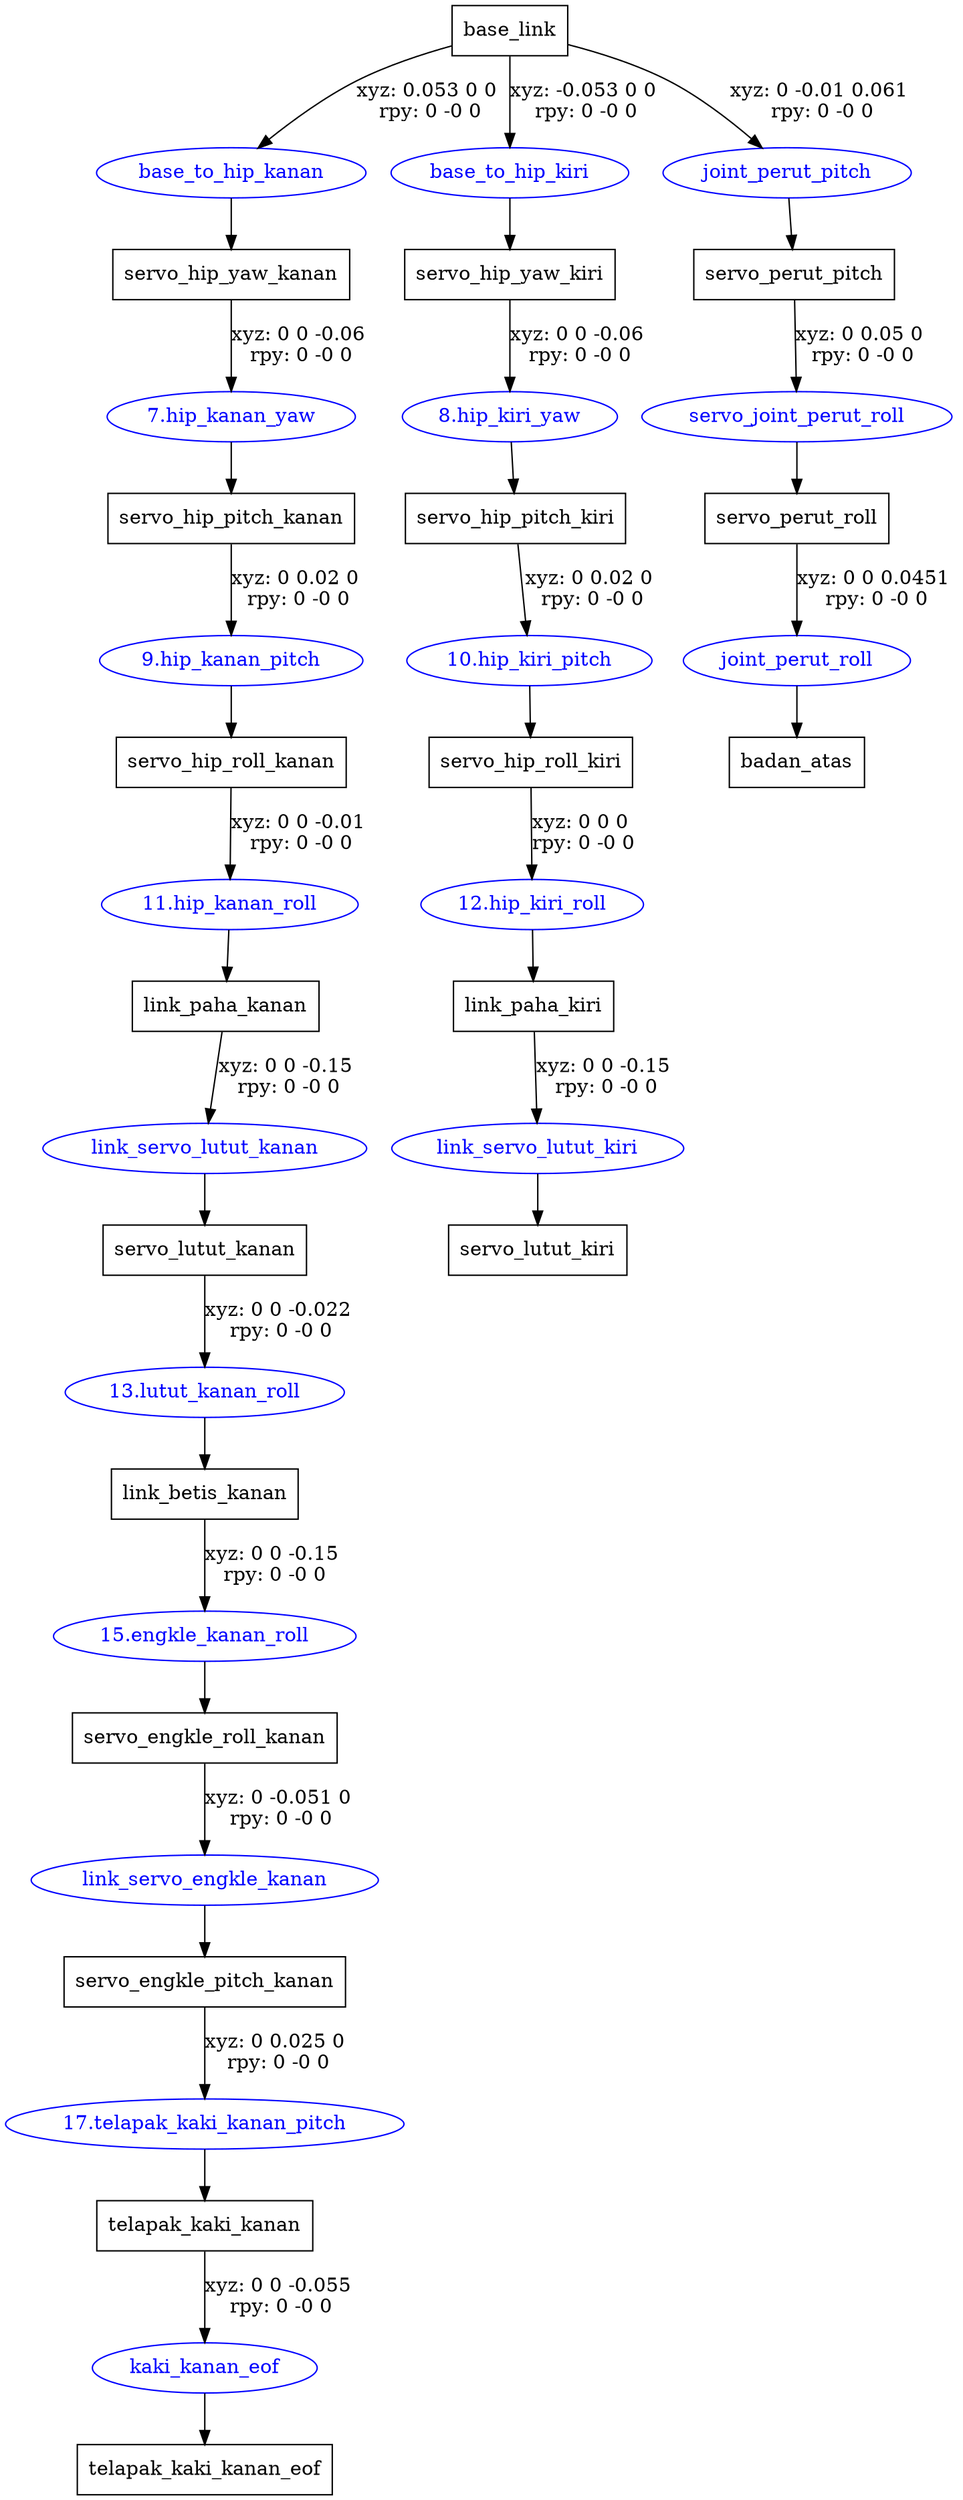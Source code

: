 digraph G {
node [shape=box];
"base_link" [label="base_link"];
"servo_hip_yaw_kanan" [label="servo_hip_yaw_kanan"];
"servo_hip_pitch_kanan" [label="servo_hip_pitch_kanan"];
"servo_hip_roll_kanan" [label="servo_hip_roll_kanan"];
"link_paha_kanan" [label="link_paha_kanan"];
"servo_lutut_kanan" [label="servo_lutut_kanan"];
"link_betis_kanan" [label="link_betis_kanan"];
"servo_engkle_roll_kanan" [label="servo_engkle_roll_kanan"];
"servo_engkle_pitch_kanan" [label="servo_engkle_pitch_kanan"];
"telapak_kaki_kanan" [label="telapak_kaki_kanan"];
"telapak_kaki_kanan_eof" [label="telapak_kaki_kanan_eof"];
"servo_hip_yaw_kiri" [label="servo_hip_yaw_kiri"];
"servo_hip_pitch_kiri" [label="servo_hip_pitch_kiri"];
"servo_hip_roll_kiri" [label="servo_hip_roll_kiri"];
"link_paha_kiri" [label="link_paha_kiri"];
"servo_lutut_kiri" [label="servo_lutut_kiri"];
"servo_perut_pitch" [label="servo_perut_pitch"];
"servo_perut_roll" [label="servo_perut_roll"];
"badan_atas" [label="badan_atas"];
node [shape=ellipse, color=blue, fontcolor=blue];
"base_link" -> "base_to_hip_kanan" [label="xyz: 0.053 0 0 \nrpy: 0 -0 0"]
"base_to_hip_kanan" -> "servo_hip_yaw_kanan"
"servo_hip_yaw_kanan" -> "7.hip_kanan_yaw" [label="xyz: 0 0 -0.06 \nrpy: 0 -0 0"]
"7.hip_kanan_yaw" -> "servo_hip_pitch_kanan"
"servo_hip_pitch_kanan" -> "9.hip_kanan_pitch" [label="xyz: 0 0.02 0 \nrpy: 0 -0 0"]
"9.hip_kanan_pitch" -> "servo_hip_roll_kanan"
"servo_hip_roll_kanan" -> "11.hip_kanan_roll" [label="xyz: 0 0 -0.01 \nrpy: 0 -0 0"]
"11.hip_kanan_roll" -> "link_paha_kanan"
"link_paha_kanan" -> "link_servo_lutut_kanan" [label="xyz: 0 0 -0.15 \nrpy: 0 -0 0"]
"link_servo_lutut_kanan" -> "servo_lutut_kanan"
"servo_lutut_kanan" -> "13.lutut_kanan_roll" [label="xyz: 0 0 -0.022 \nrpy: 0 -0 0"]
"13.lutut_kanan_roll" -> "link_betis_kanan"
"link_betis_kanan" -> "15.engkle_kanan_roll" [label="xyz: 0 0 -0.15 \nrpy: 0 -0 0"]
"15.engkle_kanan_roll" -> "servo_engkle_roll_kanan"
"servo_engkle_roll_kanan" -> "link_servo_engkle_kanan" [label="xyz: 0 -0.051 0 \nrpy: 0 -0 0"]
"link_servo_engkle_kanan" -> "servo_engkle_pitch_kanan"
"servo_engkle_pitch_kanan" -> "17.telapak_kaki_kanan_pitch" [label="xyz: 0 0.025 0 \nrpy: 0 -0 0"]
"17.telapak_kaki_kanan_pitch" -> "telapak_kaki_kanan"
"telapak_kaki_kanan" -> "kaki_kanan_eof" [label="xyz: 0 0 -0.055 \nrpy: 0 -0 0"]
"kaki_kanan_eof" -> "telapak_kaki_kanan_eof"
"base_link" -> "base_to_hip_kiri" [label="xyz: -0.053 0 0 \nrpy: 0 -0 0"]
"base_to_hip_kiri" -> "servo_hip_yaw_kiri"
"servo_hip_yaw_kiri" -> "8.hip_kiri_yaw" [label="xyz: 0 0 -0.06 \nrpy: 0 -0 0"]
"8.hip_kiri_yaw" -> "servo_hip_pitch_kiri"
"servo_hip_pitch_kiri" -> "10.hip_kiri_pitch" [label="xyz: 0 0.02 0 \nrpy: 0 -0 0"]
"10.hip_kiri_pitch" -> "servo_hip_roll_kiri"
"servo_hip_roll_kiri" -> "12.hip_kiri_roll" [label="xyz: 0 0 0 \nrpy: 0 -0 0"]
"12.hip_kiri_roll" -> "link_paha_kiri"
"link_paha_kiri" -> "link_servo_lutut_kiri" [label="xyz: 0 0 -0.15 \nrpy: 0 -0 0"]
"link_servo_lutut_kiri" -> "servo_lutut_kiri"
"base_link" -> "joint_perut_pitch" [label="xyz: 0 -0.01 0.061 \nrpy: 0 -0 0"]
"joint_perut_pitch" -> "servo_perut_pitch"
"servo_perut_pitch" -> "servo_joint_perut_roll" [label="xyz: 0 0.05 0 \nrpy: 0 -0 0"]
"servo_joint_perut_roll" -> "servo_perut_roll"
"servo_perut_roll" -> "joint_perut_roll" [label="xyz: 0 0 0.0451 \nrpy: 0 -0 0"]
"joint_perut_roll" -> "badan_atas"
}
